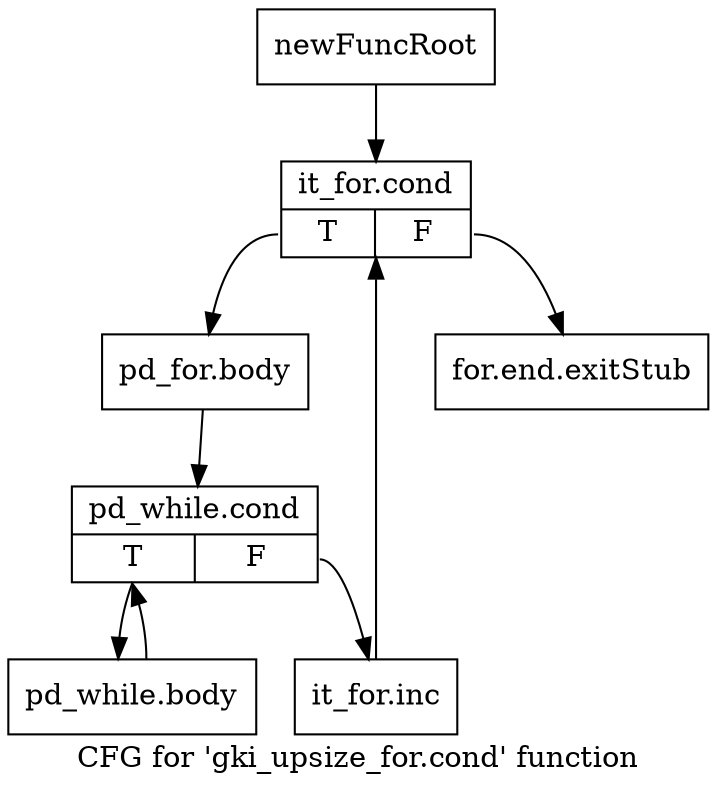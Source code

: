 digraph "CFG for 'gki_upsize_for.cond' function" {
	label="CFG for 'gki_upsize_for.cond' function";

	Node0x33184b0 [shape=record,label="{newFuncRoot}"];
	Node0x33184b0 -> Node0x3318550;
	Node0x3318500 [shape=record,label="{for.end.exitStub}"];
	Node0x3318550 [shape=record,label="{it_for.cond|{<s0>T|<s1>F}}"];
	Node0x3318550:s0 -> Node0x33185a0;
	Node0x3318550:s1 -> Node0x3318500;
	Node0x33185a0 [shape=record,label="{pd_for.body}"];
	Node0x33185a0 -> Node0x3318a20;
	Node0x3318a20 [shape=record,label="{pd_while.cond|{<s0>T|<s1>F}}"];
	Node0x3318a20:s0 -> Node0x3318ac0;
	Node0x3318a20:s1 -> Node0x3318a70;
	Node0x3318a70 [shape=record,label="{it_for.inc}"];
	Node0x3318a70 -> Node0x3318550;
	Node0x3318ac0 [shape=record,label="{pd_while.body}"];
	Node0x3318ac0 -> Node0x3318a20;
}
